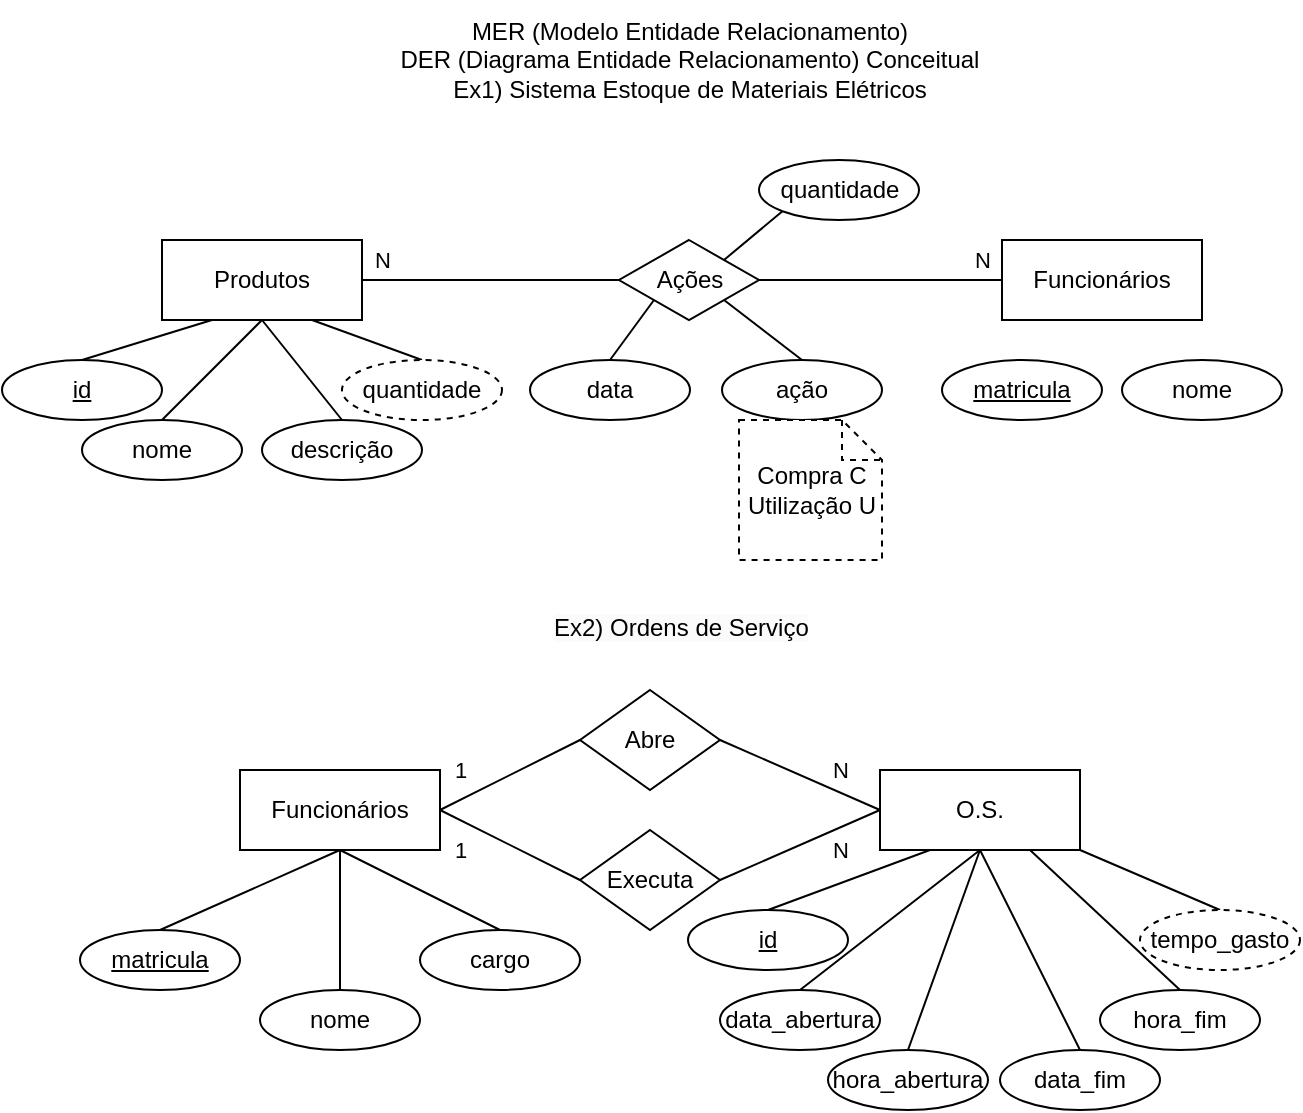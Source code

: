 <mxfile version="20.8.13" type="device"><diagram name="Página-1" id="MKLImsSzT71S-6g2Lu_6"><mxGraphModel dx="928" dy="590" grid="1" gridSize="10" guides="1" tooltips="1" connect="1" arrows="1" fold="1" page="1" pageScale="1" pageWidth="827" pageHeight="1169" math="0" shadow="0"><root><mxCell id="0"/><mxCell id="1" parent="0"/><mxCell id="qcMRD-z6LB1UUFDviXaR-1" value="MER (Modelo Entidade Relacionamento)&lt;br&gt;DER (Diagrama Entidade Relacionamento) Conceitual&lt;br&gt;Ex1) Sistema Estoque de Materiais Elétricos" style="text;html=1;strokeColor=none;fillColor=none;align=center;verticalAlign=middle;whiteSpace=wrap;rounded=0;" vertex="1" parent="1"><mxGeometry x="264" y="30" width="300" height="60" as="geometry"/></mxCell><mxCell id="qcMRD-z6LB1UUFDviXaR-5" value="N" style="edgeStyle=orthogonalEdgeStyle;rounded=0;orthogonalLoop=1;jettySize=auto;html=1;exitX=1;exitY=0.5;exitDx=0;exitDy=0;entryX=0;entryY=0.5;entryDx=0;entryDy=0;endArrow=none;endFill=0;" edge="1" parent="1" source="qcMRD-z6LB1UUFDviXaR-2" target="qcMRD-z6LB1UUFDviXaR-4"><mxGeometry x="-0.844" y="10" relative="1" as="geometry"><mxPoint as="offset"/></mxGeometry></mxCell><mxCell id="qcMRD-z6LB1UUFDviXaR-2" value="Produtos" style="whiteSpace=wrap;html=1;align=center;" vertex="1" parent="1"><mxGeometry x="150" y="150" width="100" height="40" as="geometry"/></mxCell><mxCell id="qcMRD-z6LB1UUFDviXaR-3" value="Funcionários" style="whiteSpace=wrap;html=1;align=center;" vertex="1" parent="1"><mxGeometry x="570" y="150" width="100" height="40" as="geometry"/></mxCell><mxCell id="qcMRD-z6LB1UUFDviXaR-6" value="N" style="rounded=0;orthogonalLoop=1;jettySize=auto;html=1;exitX=1;exitY=0.5;exitDx=0;exitDy=0;entryX=0;entryY=0.5;entryDx=0;entryDy=0;endArrow=none;endFill=0;" edge="1" parent="1" source="qcMRD-z6LB1UUFDviXaR-4" target="qcMRD-z6LB1UUFDviXaR-3"><mxGeometry x="0.835" y="10" relative="1" as="geometry"><mxPoint as="offset"/></mxGeometry></mxCell><mxCell id="qcMRD-z6LB1UUFDviXaR-4" value="Ações" style="shape=rhombus;perimeter=rhombusPerimeter;whiteSpace=wrap;html=1;align=center;" vertex="1" parent="1"><mxGeometry x="378.5" y="150" width="70" height="40" as="geometry"/></mxCell><mxCell id="qcMRD-z6LB1UUFDviXaR-11" style="edgeStyle=none;rounded=0;orthogonalLoop=1;jettySize=auto;html=1;exitX=0.5;exitY=0;exitDx=0;exitDy=0;entryX=0.25;entryY=1;entryDx=0;entryDy=0;endArrow=none;endFill=0;" edge="1" parent="1" source="qcMRD-z6LB1UUFDviXaR-7" target="qcMRD-z6LB1UUFDviXaR-2"><mxGeometry relative="1" as="geometry"/></mxCell><mxCell id="qcMRD-z6LB1UUFDviXaR-7" value="id" style="ellipse;whiteSpace=wrap;html=1;align=center;fontStyle=4" vertex="1" parent="1"><mxGeometry x="70" y="210" width="80" height="30" as="geometry"/></mxCell><mxCell id="qcMRD-z6LB1UUFDviXaR-12" style="edgeStyle=none;rounded=0;orthogonalLoop=1;jettySize=auto;html=1;exitX=0.5;exitY=0;exitDx=0;exitDy=0;entryX=0.5;entryY=1;entryDx=0;entryDy=0;endArrow=none;endFill=0;" edge="1" parent="1" source="qcMRD-z6LB1UUFDviXaR-8" target="qcMRD-z6LB1UUFDviXaR-2"><mxGeometry relative="1" as="geometry"/></mxCell><mxCell id="qcMRD-z6LB1UUFDviXaR-8" value="nome" style="ellipse;whiteSpace=wrap;html=1;align=center;" vertex="1" parent="1"><mxGeometry x="110" y="240" width="80" height="30" as="geometry"/></mxCell><mxCell id="qcMRD-z6LB1UUFDviXaR-13" style="edgeStyle=none;rounded=0;orthogonalLoop=1;jettySize=auto;html=1;exitX=0.5;exitY=0;exitDx=0;exitDy=0;entryX=0.5;entryY=1;entryDx=0;entryDy=0;endArrow=none;endFill=0;" edge="1" parent="1" source="qcMRD-z6LB1UUFDviXaR-9" target="qcMRD-z6LB1UUFDviXaR-2"><mxGeometry relative="1" as="geometry"/></mxCell><mxCell id="qcMRD-z6LB1UUFDviXaR-9" value="descrição" style="ellipse;whiteSpace=wrap;html=1;align=center;" vertex="1" parent="1"><mxGeometry x="200" y="240" width="80" height="30" as="geometry"/></mxCell><mxCell id="qcMRD-z6LB1UUFDviXaR-14" style="edgeStyle=none;rounded=0;orthogonalLoop=1;jettySize=auto;html=1;exitX=0.5;exitY=0;exitDx=0;exitDy=0;entryX=0.75;entryY=1;entryDx=0;entryDy=0;endArrow=none;endFill=0;" edge="1" parent="1" source="qcMRD-z6LB1UUFDviXaR-10" target="qcMRD-z6LB1UUFDviXaR-2"><mxGeometry relative="1" as="geometry"/></mxCell><mxCell id="qcMRD-z6LB1UUFDviXaR-10" value="quantidade" style="ellipse;whiteSpace=wrap;html=1;align=center;dashed=1;" vertex="1" parent="1"><mxGeometry x="240" y="210" width="80" height="30" as="geometry"/></mxCell><mxCell id="qcMRD-z6LB1UUFDviXaR-15" value="matricula" style="ellipse;whiteSpace=wrap;html=1;align=center;fontStyle=4" vertex="1" parent="1"><mxGeometry x="540" y="210" width="80" height="30" as="geometry"/></mxCell><mxCell id="qcMRD-z6LB1UUFDviXaR-16" value="nome" style="ellipse;whiteSpace=wrap;html=1;align=center;fontStyle=0" vertex="1" parent="1"><mxGeometry x="630" y="210" width="80" height="30" as="geometry"/></mxCell><mxCell id="qcMRD-z6LB1UUFDviXaR-21" style="edgeStyle=none;rounded=0;orthogonalLoop=1;jettySize=auto;html=1;exitX=0.5;exitY=0;exitDx=0;exitDy=0;entryX=0;entryY=1;entryDx=0;entryDy=0;endArrow=none;endFill=0;" edge="1" parent="1" source="qcMRD-z6LB1UUFDviXaR-17" target="qcMRD-z6LB1UUFDviXaR-4"><mxGeometry relative="1" as="geometry"/></mxCell><mxCell id="qcMRD-z6LB1UUFDviXaR-17" value="data" style="ellipse;whiteSpace=wrap;html=1;align=center;fontStyle=0" vertex="1" parent="1"><mxGeometry x="334" y="210" width="80" height="30" as="geometry"/></mxCell><mxCell id="qcMRD-z6LB1UUFDviXaR-23" style="edgeStyle=none;rounded=0;orthogonalLoop=1;jettySize=auto;html=1;exitX=0;exitY=1;exitDx=0;exitDy=0;entryX=1;entryY=0;entryDx=0;entryDy=0;endArrow=none;endFill=0;" edge="1" parent="1" source="qcMRD-z6LB1UUFDviXaR-18" target="qcMRD-z6LB1UUFDviXaR-4"><mxGeometry relative="1" as="geometry"/></mxCell><mxCell id="qcMRD-z6LB1UUFDviXaR-18" value="quantidade" style="ellipse;whiteSpace=wrap;html=1;align=center;fontStyle=0" vertex="1" parent="1"><mxGeometry x="448.5" y="110" width="80" height="30" as="geometry"/></mxCell><mxCell id="qcMRD-z6LB1UUFDviXaR-22" style="edgeStyle=none;rounded=0;orthogonalLoop=1;jettySize=auto;html=1;exitX=0.5;exitY=0;exitDx=0;exitDy=0;entryX=1;entryY=1;entryDx=0;entryDy=0;endArrow=none;endFill=0;" edge="1" parent="1" source="qcMRD-z6LB1UUFDviXaR-19" target="qcMRD-z6LB1UUFDviXaR-4"><mxGeometry relative="1" as="geometry"/></mxCell><mxCell id="qcMRD-z6LB1UUFDviXaR-19" value="ação" style="ellipse;whiteSpace=wrap;html=1;align=center;fontStyle=0" vertex="1" parent="1"><mxGeometry x="430" y="210" width="80" height="30" as="geometry"/></mxCell><mxCell id="qcMRD-z6LB1UUFDviXaR-20" value="Compra C&lt;br&gt;Utilização U" style="shape=note;size=20;whiteSpace=wrap;html=1;dashed=1;" vertex="1" parent="1"><mxGeometry x="438.5" y="240" width="71.5" height="70" as="geometry"/></mxCell><mxCell id="qcMRD-z6LB1UUFDviXaR-24" value="&lt;span style=&quot;color: rgb(0, 0, 0); font-family: Helvetica; font-size: 12px; font-style: normal; font-variant-ligatures: normal; font-variant-caps: normal; font-weight: 400; letter-spacing: normal; orphans: 2; text-align: center; text-indent: 0px; text-transform: none; widows: 2; word-spacing: 0px; -webkit-text-stroke-width: 0px; background-color: rgb(251, 251, 251); text-decoration-thickness: initial; text-decoration-style: initial; text-decoration-color: initial; float: none; display: inline !important;&quot;&gt;Ex2) Ordens de Serviço&lt;/span&gt;" style="text;whiteSpace=wrap;html=1;" vertex="1" parent="1"><mxGeometry x="344" y="330" width="140" height="40" as="geometry"/></mxCell><mxCell id="qcMRD-z6LB1UUFDviXaR-36" value="1" style="edgeStyle=none;rounded=0;orthogonalLoop=1;jettySize=auto;html=1;exitX=1;exitY=0.5;exitDx=0;exitDy=0;entryX=0;entryY=0.5;entryDx=0;entryDy=0;endArrow=none;endFill=0;" edge="1" parent="1" source="qcMRD-z6LB1UUFDviXaR-25" target="qcMRD-z6LB1UUFDviXaR-34"><mxGeometry x="-0.543" y="13" relative="1" as="geometry"><mxPoint as="offset"/></mxGeometry></mxCell><mxCell id="qcMRD-z6LB1UUFDviXaR-37" value="1" style="edgeStyle=none;rounded=0;orthogonalLoop=1;jettySize=auto;html=1;exitX=1;exitY=0.5;exitDx=0;exitDy=0;entryX=0;entryY=0.5;entryDx=0;entryDy=0;endArrow=none;endFill=0;" edge="1" parent="1" source="qcMRD-z6LB1UUFDviXaR-25" target="qcMRD-z6LB1UUFDviXaR-35"><mxGeometry x="-0.543" y="-13" relative="1" as="geometry"><mxPoint as="offset"/></mxGeometry></mxCell><mxCell id="qcMRD-z6LB1UUFDviXaR-25" value="Funcionários" style="whiteSpace=wrap;html=1;align=center;" vertex="1" parent="1"><mxGeometry x="189" y="415" width="100" height="40" as="geometry"/></mxCell><mxCell id="qcMRD-z6LB1UUFDviXaR-26" value="O.S." style="whiteSpace=wrap;html=1;align=center;" vertex="1" parent="1"><mxGeometry x="509" y="415" width="100" height="40" as="geometry"/></mxCell><mxCell id="qcMRD-z6LB1UUFDviXaR-31" style="edgeStyle=none;rounded=0;orthogonalLoop=1;jettySize=auto;html=1;exitX=0.5;exitY=0;exitDx=0;exitDy=0;entryX=0.5;entryY=1;entryDx=0;entryDy=0;endArrow=none;endFill=0;" edge="1" parent="1" source="qcMRD-z6LB1UUFDviXaR-27" target="qcMRD-z6LB1UUFDviXaR-25"><mxGeometry relative="1" as="geometry"/></mxCell><mxCell id="qcMRD-z6LB1UUFDviXaR-27" value="matricula" style="ellipse;whiteSpace=wrap;html=1;align=center;fontStyle=4" vertex="1" parent="1"><mxGeometry x="109" y="495" width="80" height="30" as="geometry"/></mxCell><mxCell id="qcMRD-z6LB1UUFDviXaR-32" style="edgeStyle=none;rounded=0;orthogonalLoop=1;jettySize=auto;html=1;exitX=0.5;exitY=0;exitDx=0;exitDy=0;entryX=0.5;entryY=1;entryDx=0;entryDy=0;endArrow=none;endFill=0;" edge="1" parent="1" source="qcMRD-z6LB1UUFDviXaR-28" target="qcMRD-z6LB1UUFDviXaR-25"><mxGeometry relative="1" as="geometry"/></mxCell><mxCell id="qcMRD-z6LB1UUFDviXaR-28" value="nome" style="ellipse;whiteSpace=wrap;html=1;align=center;fontStyle=0" vertex="1" parent="1"><mxGeometry x="199" y="525" width="80" height="30" as="geometry"/></mxCell><mxCell id="qcMRD-z6LB1UUFDviXaR-33" style="edgeStyle=none;rounded=0;orthogonalLoop=1;jettySize=auto;html=1;exitX=0.5;exitY=0;exitDx=0;exitDy=0;endArrow=none;endFill=0;entryX=0.5;entryY=1;entryDx=0;entryDy=0;" edge="1" parent="1" source="qcMRD-z6LB1UUFDviXaR-29" target="qcMRD-z6LB1UUFDviXaR-25"><mxGeometry relative="1" as="geometry"><mxPoint x="239" y="455" as="targetPoint"/></mxGeometry></mxCell><mxCell id="qcMRD-z6LB1UUFDviXaR-29" value="cargo" style="ellipse;whiteSpace=wrap;html=1;align=center;fontStyle=0" vertex="1" parent="1"><mxGeometry x="279" y="495" width="80" height="30" as="geometry"/></mxCell><mxCell id="qcMRD-z6LB1UUFDviXaR-39" value="N" style="edgeStyle=none;rounded=0;orthogonalLoop=1;jettySize=auto;html=1;exitX=1;exitY=0.5;exitDx=0;exitDy=0;endArrow=none;endFill=0;" edge="1" parent="1" source="qcMRD-z6LB1UUFDviXaR-34"><mxGeometry x="0.397" y="10" relative="1" as="geometry"><mxPoint x="509" y="435" as="targetPoint"/><mxPoint as="offset"/></mxGeometry></mxCell><mxCell id="qcMRD-z6LB1UUFDviXaR-34" value="Abre" style="shape=rhombus;perimeter=rhombusPerimeter;whiteSpace=wrap;html=1;align=center;" vertex="1" parent="1"><mxGeometry x="359" y="375" width="70" height="50" as="geometry"/></mxCell><mxCell id="qcMRD-z6LB1UUFDviXaR-38" value="N" style="edgeStyle=none;rounded=0;orthogonalLoop=1;jettySize=auto;html=1;exitX=1;exitY=0.5;exitDx=0;exitDy=0;entryX=0;entryY=0.5;entryDx=0;entryDy=0;endArrow=none;endFill=0;" edge="1" parent="1" source="qcMRD-z6LB1UUFDviXaR-35" target="qcMRD-z6LB1UUFDviXaR-26"><mxGeometry x="0.397" y="-10" relative="1" as="geometry"><mxPoint as="offset"/></mxGeometry></mxCell><mxCell id="qcMRD-z6LB1UUFDviXaR-35" value="Executa" style="shape=rhombus;perimeter=rhombusPerimeter;whiteSpace=wrap;html=1;align=center;" vertex="1" parent="1"><mxGeometry x="359" y="445" width="70" height="50" as="geometry"/></mxCell><mxCell id="qcMRD-z6LB1UUFDviXaR-47" style="edgeStyle=none;rounded=0;orthogonalLoop=1;jettySize=auto;html=1;exitX=0.5;exitY=0;exitDx=0;exitDy=0;entryX=0.5;entryY=1;entryDx=0;entryDy=0;endArrow=none;endFill=0;" edge="1" parent="1" source="qcMRD-z6LB1UUFDviXaR-40" target="qcMRD-z6LB1UUFDviXaR-26"><mxGeometry relative="1" as="geometry"/></mxCell><mxCell id="qcMRD-z6LB1UUFDviXaR-40" value="data_abertura" style="ellipse;whiteSpace=wrap;html=1;align=center;fontStyle=0" vertex="1" parent="1"><mxGeometry x="429" y="525" width="80" height="30" as="geometry"/></mxCell><mxCell id="qcMRD-z6LB1UUFDviXaR-48" style="edgeStyle=none;rounded=0;orthogonalLoop=1;jettySize=auto;html=1;exitX=0.5;exitY=0;exitDx=0;exitDy=0;entryX=0.5;entryY=1;entryDx=0;entryDy=0;endArrow=none;endFill=0;" edge="1" parent="1" source="qcMRD-z6LB1UUFDviXaR-41" target="qcMRD-z6LB1UUFDviXaR-26"><mxGeometry relative="1" as="geometry"/></mxCell><mxCell id="qcMRD-z6LB1UUFDviXaR-41" value="hora_abertura" style="ellipse;whiteSpace=wrap;html=1;align=center;fontStyle=0" vertex="1" parent="1"><mxGeometry x="483" y="555" width="80" height="30" as="geometry"/></mxCell><mxCell id="qcMRD-z6LB1UUFDviXaR-49" style="edgeStyle=none;rounded=0;orthogonalLoop=1;jettySize=auto;html=1;exitX=0.5;exitY=0;exitDx=0;exitDy=0;entryX=0.5;entryY=1;entryDx=0;entryDy=0;endArrow=none;endFill=0;" edge="1" parent="1" source="qcMRD-z6LB1UUFDviXaR-42" target="qcMRD-z6LB1UUFDviXaR-26"><mxGeometry relative="1" as="geometry"/></mxCell><mxCell id="qcMRD-z6LB1UUFDviXaR-42" value="data_fim" style="ellipse;whiteSpace=wrap;html=1;align=center;fontStyle=0" vertex="1" parent="1"><mxGeometry x="569" y="555" width="80" height="30" as="geometry"/></mxCell><mxCell id="qcMRD-z6LB1UUFDviXaR-50" style="edgeStyle=none;rounded=0;orthogonalLoop=1;jettySize=auto;html=1;exitX=0.5;exitY=0;exitDx=0;exitDy=0;entryX=0.75;entryY=1;entryDx=0;entryDy=0;endArrow=none;endFill=0;" edge="1" parent="1" source="qcMRD-z6LB1UUFDviXaR-43" target="qcMRD-z6LB1UUFDviXaR-26"><mxGeometry relative="1" as="geometry"/></mxCell><mxCell id="qcMRD-z6LB1UUFDviXaR-43" value="hora_fim" style="ellipse;whiteSpace=wrap;html=1;align=center;fontStyle=0" vertex="1" parent="1"><mxGeometry x="619" y="525" width="80" height="30" as="geometry"/></mxCell><mxCell id="qcMRD-z6LB1UUFDviXaR-51" style="edgeStyle=none;rounded=0;orthogonalLoop=1;jettySize=auto;html=1;exitX=0.5;exitY=0;exitDx=0;exitDy=0;entryX=1;entryY=1;entryDx=0;entryDy=0;endArrow=none;endFill=0;" edge="1" parent="1" source="qcMRD-z6LB1UUFDviXaR-44" target="qcMRD-z6LB1UUFDviXaR-26"><mxGeometry relative="1" as="geometry"/></mxCell><mxCell id="qcMRD-z6LB1UUFDviXaR-44" value="tempo_gasto" style="ellipse;whiteSpace=wrap;html=1;align=center;fontStyle=0;dashed=1;" vertex="1" parent="1"><mxGeometry x="639" y="485" width="80" height="30" as="geometry"/></mxCell><mxCell id="qcMRD-z6LB1UUFDviXaR-46" style="edgeStyle=none;rounded=0;orthogonalLoop=1;jettySize=auto;html=1;exitX=0.5;exitY=0;exitDx=0;exitDy=0;entryX=0.25;entryY=1;entryDx=0;entryDy=0;endArrow=none;endFill=0;" edge="1" parent="1" source="qcMRD-z6LB1UUFDviXaR-45" target="qcMRD-z6LB1UUFDviXaR-26"><mxGeometry relative="1" as="geometry"/></mxCell><mxCell id="qcMRD-z6LB1UUFDviXaR-45" value="id" style="ellipse;whiteSpace=wrap;html=1;align=center;fontStyle=4" vertex="1" parent="1"><mxGeometry x="413" y="485" width="80" height="30" as="geometry"/></mxCell></root></mxGraphModel></diagram></mxfile>